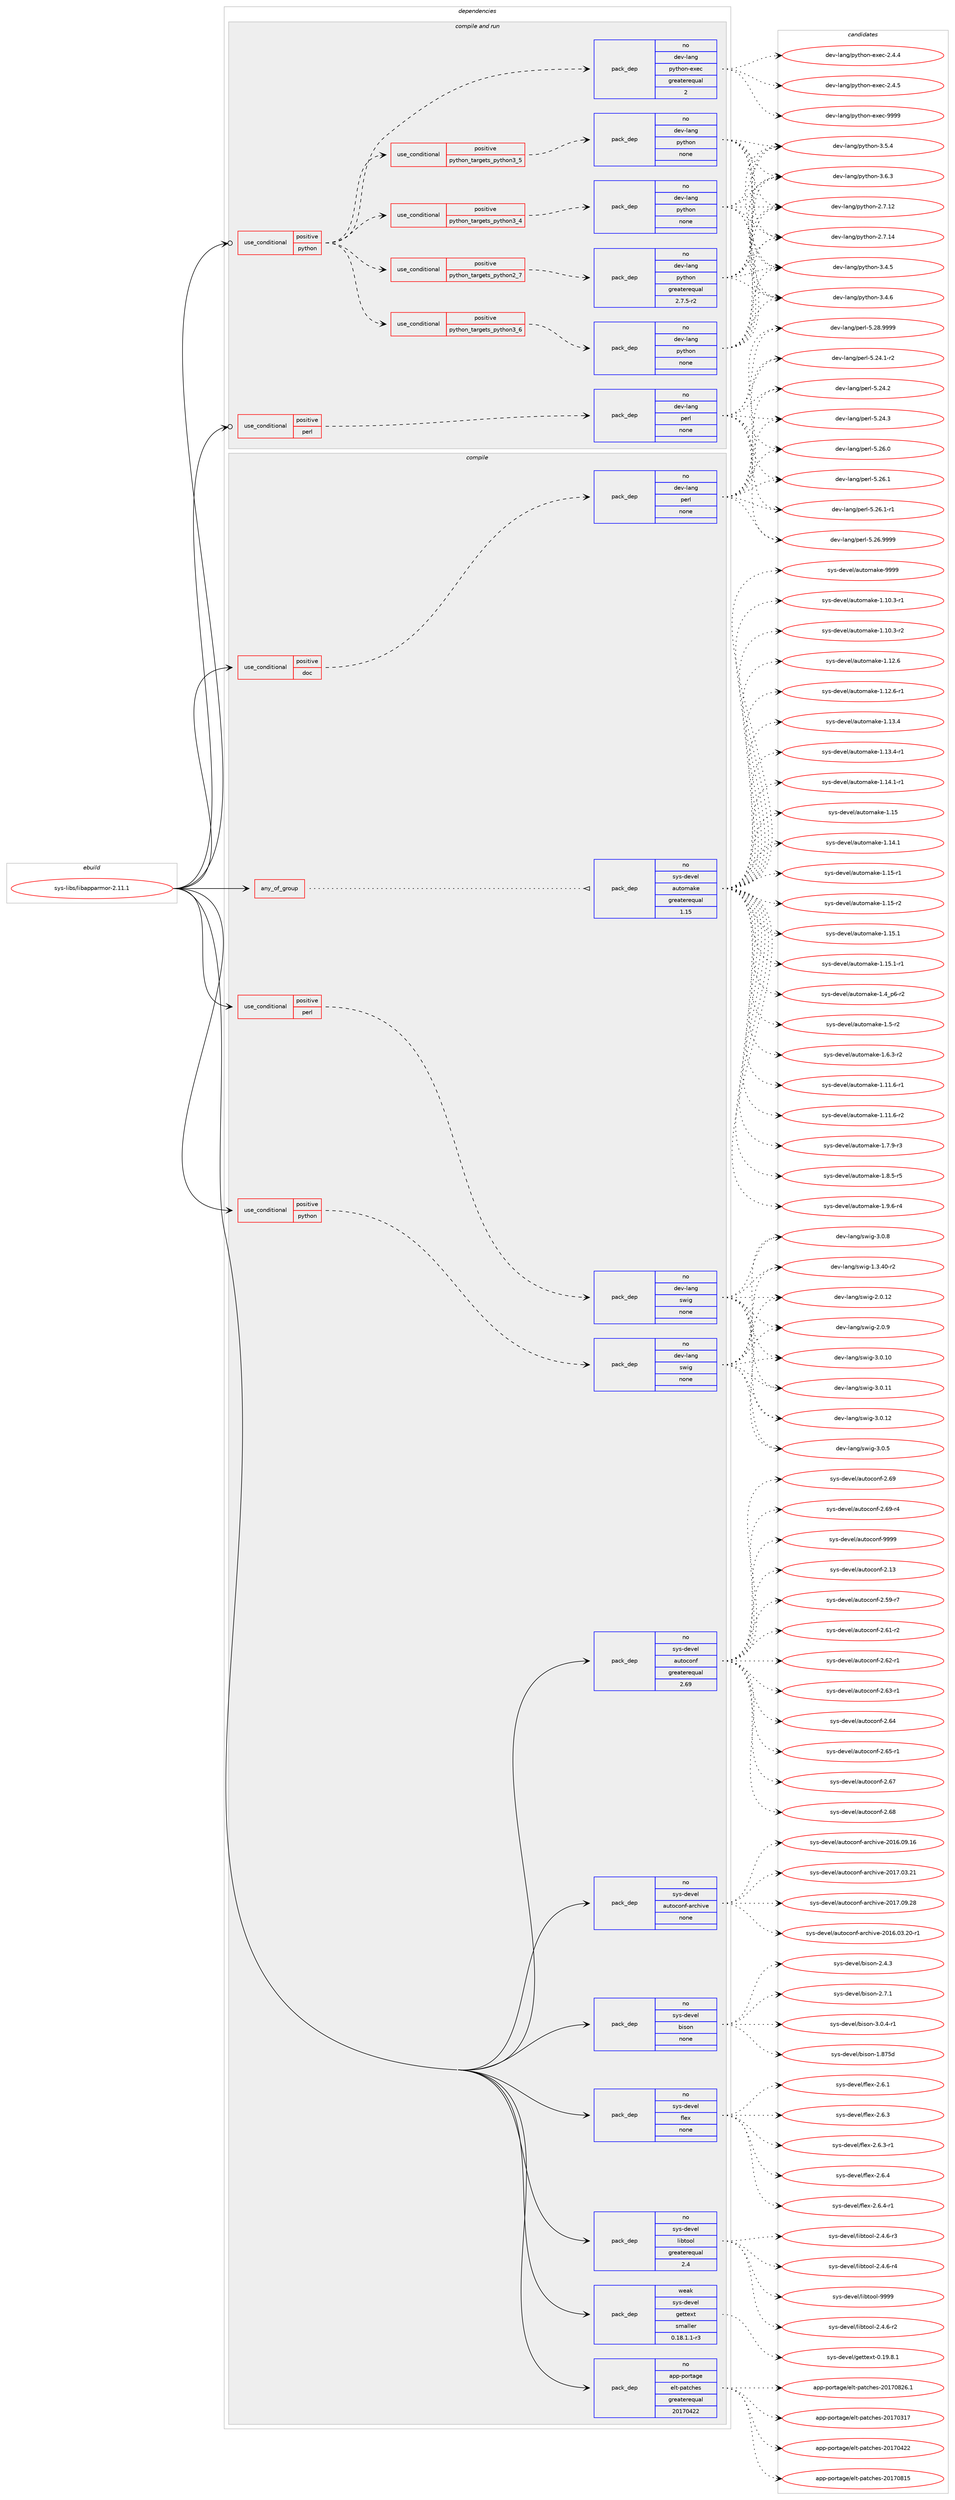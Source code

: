 digraph prolog {

# *************
# Graph options
# *************

newrank=true;
concentrate=true;
compound=true;
graph [rankdir=LR,fontname=Helvetica,fontsize=10,ranksep=1.5];#, ranksep=2.5, nodesep=0.2];
edge  [arrowhead=vee];
node  [fontname=Helvetica,fontsize=10];

# **********
# The ebuild
# **********

subgraph cluster_leftcol {
color=gray;
rank=same;
label=<<i>ebuild</i>>;
id [label="sys-libs/libapparmor-2.11.1", color=red, width=4, href="../sys-libs/libapparmor-2.11.1.svg"];
}

# ****************
# The dependencies
# ****************

subgraph cluster_midcol {
color=gray;
label=<<i>dependencies</i>>;
subgraph cluster_compile {
fillcolor="#eeeeee";
style=filled;
label=<<i>compile</i>>;
subgraph any8415 {
dependency494589 [label=<<TABLE BORDER="0" CELLBORDER="1" CELLSPACING="0" CELLPADDING="4"><TR><TD CELLPADDING="10">any_of_group</TD></TR></TABLE>>, shape=none, color=red];subgraph pack367638 {
dependency494590 [label=<<TABLE BORDER="0" CELLBORDER="1" CELLSPACING="0" CELLPADDING="4" WIDTH="220"><TR><TD ROWSPAN="6" CELLPADDING="30">pack_dep</TD></TR><TR><TD WIDTH="110">no</TD></TR><TR><TD>sys-devel</TD></TR><TR><TD>automake</TD></TR><TR><TD>greaterequal</TD></TR><TR><TD>1.15</TD></TR></TABLE>>, shape=none, color=blue];
}
dependency494589:e -> dependency494590:w [weight=20,style="dotted",arrowhead="oinv"];
}
id:e -> dependency494589:w [weight=20,style="solid",arrowhead="vee"];
subgraph cond118227 {
dependency494591 [label=<<TABLE BORDER="0" CELLBORDER="1" CELLSPACING="0" CELLPADDING="4"><TR><TD ROWSPAN="3" CELLPADDING="10">use_conditional</TD></TR><TR><TD>positive</TD></TR><TR><TD>doc</TD></TR></TABLE>>, shape=none, color=red];
subgraph pack367639 {
dependency494592 [label=<<TABLE BORDER="0" CELLBORDER="1" CELLSPACING="0" CELLPADDING="4" WIDTH="220"><TR><TD ROWSPAN="6" CELLPADDING="30">pack_dep</TD></TR><TR><TD WIDTH="110">no</TD></TR><TR><TD>dev-lang</TD></TR><TR><TD>perl</TD></TR><TR><TD>none</TD></TR><TR><TD></TD></TR></TABLE>>, shape=none, color=blue];
}
dependency494591:e -> dependency494592:w [weight=20,style="dashed",arrowhead="vee"];
}
id:e -> dependency494591:w [weight=20,style="solid",arrowhead="vee"];
subgraph cond118228 {
dependency494593 [label=<<TABLE BORDER="0" CELLBORDER="1" CELLSPACING="0" CELLPADDING="4"><TR><TD ROWSPAN="3" CELLPADDING="10">use_conditional</TD></TR><TR><TD>positive</TD></TR><TR><TD>perl</TD></TR></TABLE>>, shape=none, color=red];
subgraph pack367640 {
dependency494594 [label=<<TABLE BORDER="0" CELLBORDER="1" CELLSPACING="0" CELLPADDING="4" WIDTH="220"><TR><TD ROWSPAN="6" CELLPADDING="30">pack_dep</TD></TR><TR><TD WIDTH="110">no</TD></TR><TR><TD>dev-lang</TD></TR><TR><TD>swig</TD></TR><TR><TD>none</TD></TR><TR><TD></TD></TR></TABLE>>, shape=none, color=blue];
}
dependency494593:e -> dependency494594:w [weight=20,style="dashed",arrowhead="vee"];
}
id:e -> dependency494593:w [weight=20,style="solid",arrowhead="vee"];
subgraph cond118229 {
dependency494595 [label=<<TABLE BORDER="0" CELLBORDER="1" CELLSPACING="0" CELLPADDING="4"><TR><TD ROWSPAN="3" CELLPADDING="10">use_conditional</TD></TR><TR><TD>positive</TD></TR><TR><TD>python</TD></TR></TABLE>>, shape=none, color=red];
subgraph pack367641 {
dependency494596 [label=<<TABLE BORDER="0" CELLBORDER="1" CELLSPACING="0" CELLPADDING="4" WIDTH="220"><TR><TD ROWSPAN="6" CELLPADDING="30">pack_dep</TD></TR><TR><TD WIDTH="110">no</TD></TR><TR><TD>dev-lang</TD></TR><TR><TD>swig</TD></TR><TR><TD>none</TD></TR><TR><TD></TD></TR></TABLE>>, shape=none, color=blue];
}
dependency494595:e -> dependency494596:w [weight=20,style="dashed",arrowhead="vee"];
}
id:e -> dependency494595:w [weight=20,style="solid",arrowhead="vee"];
subgraph pack367642 {
dependency494597 [label=<<TABLE BORDER="0" CELLBORDER="1" CELLSPACING="0" CELLPADDING="4" WIDTH="220"><TR><TD ROWSPAN="6" CELLPADDING="30">pack_dep</TD></TR><TR><TD WIDTH="110">no</TD></TR><TR><TD>app-portage</TD></TR><TR><TD>elt-patches</TD></TR><TR><TD>greaterequal</TD></TR><TR><TD>20170422</TD></TR></TABLE>>, shape=none, color=blue];
}
id:e -> dependency494597:w [weight=20,style="solid",arrowhead="vee"];
subgraph pack367643 {
dependency494598 [label=<<TABLE BORDER="0" CELLBORDER="1" CELLSPACING="0" CELLPADDING="4" WIDTH="220"><TR><TD ROWSPAN="6" CELLPADDING="30">pack_dep</TD></TR><TR><TD WIDTH="110">no</TD></TR><TR><TD>sys-devel</TD></TR><TR><TD>autoconf</TD></TR><TR><TD>greaterequal</TD></TR><TR><TD>2.69</TD></TR></TABLE>>, shape=none, color=blue];
}
id:e -> dependency494598:w [weight=20,style="solid",arrowhead="vee"];
subgraph pack367644 {
dependency494599 [label=<<TABLE BORDER="0" CELLBORDER="1" CELLSPACING="0" CELLPADDING="4" WIDTH="220"><TR><TD ROWSPAN="6" CELLPADDING="30">pack_dep</TD></TR><TR><TD WIDTH="110">no</TD></TR><TR><TD>sys-devel</TD></TR><TR><TD>autoconf-archive</TD></TR><TR><TD>none</TD></TR><TR><TD></TD></TR></TABLE>>, shape=none, color=blue];
}
id:e -> dependency494599:w [weight=20,style="solid",arrowhead="vee"];
subgraph pack367645 {
dependency494600 [label=<<TABLE BORDER="0" CELLBORDER="1" CELLSPACING="0" CELLPADDING="4" WIDTH="220"><TR><TD ROWSPAN="6" CELLPADDING="30">pack_dep</TD></TR><TR><TD WIDTH="110">no</TD></TR><TR><TD>sys-devel</TD></TR><TR><TD>bison</TD></TR><TR><TD>none</TD></TR><TR><TD></TD></TR></TABLE>>, shape=none, color=blue];
}
id:e -> dependency494600:w [weight=20,style="solid",arrowhead="vee"];
subgraph pack367646 {
dependency494601 [label=<<TABLE BORDER="0" CELLBORDER="1" CELLSPACING="0" CELLPADDING="4" WIDTH="220"><TR><TD ROWSPAN="6" CELLPADDING="30">pack_dep</TD></TR><TR><TD WIDTH="110">no</TD></TR><TR><TD>sys-devel</TD></TR><TR><TD>flex</TD></TR><TR><TD>none</TD></TR><TR><TD></TD></TR></TABLE>>, shape=none, color=blue];
}
id:e -> dependency494601:w [weight=20,style="solid",arrowhead="vee"];
subgraph pack367647 {
dependency494602 [label=<<TABLE BORDER="0" CELLBORDER="1" CELLSPACING="0" CELLPADDING="4" WIDTH="220"><TR><TD ROWSPAN="6" CELLPADDING="30">pack_dep</TD></TR><TR><TD WIDTH="110">no</TD></TR><TR><TD>sys-devel</TD></TR><TR><TD>libtool</TD></TR><TR><TD>greaterequal</TD></TR><TR><TD>2.4</TD></TR></TABLE>>, shape=none, color=blue];
}
id:e -> dependency494602:w [weight=20,style="solid",arrowhead="vee"];
subgraph pack367648 {
dependency494603 [label=<<TABLE BORDER="0" CELLBORDER="1" CELLSPACING="0" CELLPADDING="4" WIDTH="220"><TR><TD ROWSPAN="6" CELLPADDING="30">pack_dep</TD></TR><TR><TD WIDTH="110">weak</TD></TR><TR><TD>sys-devel</TD></TR><TR><TD>gettext</TD></TR><TR><TD>smaller</TD></TR><TR><TD>0.18.1.1-r3</TD></TR></TABLE>>, shape=none, color=blue];
}
id:e -> dependency494603:w [weight=20,style="solid",arrowhead="vee"];
}
subgraph cluster_compileandrun {
fillcolor="#eeeeee";
style=filled;
label=<<i>compile and run</i>>;
subgraph cond118230 {
dependency494604 [label=<<TABLE BORDER="0" CELLBORDER="1" CELLSPACING="0" CELLPADDING="4"><TR><TD ROWSPAN="3" CELLPADDING="10">use_conditional</TD></TR><TR><TD>positive</TD></TR><TR><TD>perl</TD></TR></TABLE>>, shape=none, color=red];
subgraph pack367649 {
dependency494605 [label=<<TABLE BORDER="0" CELLBORDER="1" CELLSPACING="0" CELLPADDING="4" WIDTH="220"><TR><TD ROWSPAN="6" CELLPADDING="30">pack_dep</TD></TR><TR><TD WIDTH="110">no</TD></TR><TR><TD>dev-lang</TD></TR><TR><TD>perl</TD></TR><TR><TD>none</TD></TR><TR><TD></TD></TR></TABLE>>, shape=none, color=blue];
}
dependency494604:e -> dependency494605:w [weight=20,style="dashed",arrowhead="vee"];
}
id:e -> dependency494604:w [weight=20,style="solid",arrowhead="odotvee"];
subgraph cond118231 {
dependency494606 [label=<<TABLE BORDER="0" CELLBORDER="1" CELLSPACING="0" CELLPADDING="4"><TR><TD ROWSPAN="3" CELLPADDING="10">use_conditional</TD></TR><TR><TD>positive</TD></TR><TR><TD>python</TD></TR></TABLE>>, shape=none, color=red];
subgraph cond118232 {
dependency494607 [label=<<TABLE BORDER="0" CELLBORDER="1" CELLSPACING="0" CELLPADDING="4"><TR><TD ROWSPAN="3" CELLPADDING="10">use_conditional</TD></TR><TR><TD>positive</TD></TR><TR><TD>python_targets_python2_7</TD></TR></TABLE>>, shape=none, color=red];
subgraph pack367650 {
dependency494608 [label=<<TABLE BORDER="0" CELLBORDER="1" CELLSPACING="0" CELLPADDING="4" WIDTH="220"><TR><TD ROWSPAN="6" CELLPADDING="30">pack_dep</TD></TR><TR><TD WIDTH="110">no</TD></TR><TR><TD>dev-lang</TD></TR><TR><TD>python</TD></TR><TR><TD>greaterequal</TD></TR><TR><TD>2.7.5-r2</TD></TR></TABLE>>, shape=none, color=blue];
}
dependency494607:e -> dependency494608:w [weight=20,style="dashed",arrowhead="vee"];
}
dependency494606:e -> dependency494607:w [weight=20,style="dashed",arrowhead="vee"];
subgraph cond118233 {
dependency494609 [label=<<TABLE BORDER="0" CELLBORDER="1" CELLSPACING="0" CELLPADDING="4"><TR><TD ROWSPAN="3" CELLPADDING="10">use_conditional</TD></TR><TR><TD>positive</TD></TR><TR><TD>python_targets_python3_4</TD></TR></TABLE>>, shape=none, color=red];
subgraph pack367651 {
dependency494610 [label=<<TABLE BORDER="0" CELLBORDER="1" CELLSPACING="0" CELLPADDING="4" WIDTH="220"><TR><TD ROWSPAN="6" CELLPADDING="30">pack_dep</TD></TR><TR><TD WIDTH="110">no</TD></TR><TR><TD>dev-lang</TD></TR><TR><TD>python</TD></TR><TR><TD>none</TD></TR><TR><TD></TD></TR></TABLE>>, shape=none, color=blue];
}
dependency494609:e -> dependency494610:w [weight=20,style="dashed",arrowhead="vee"];
}
dependency494606:e -> dependency494609:w [weight=20,style="dashed",arrowhead="vee"];
subgraph cond118234 {
dependency494611 [label=<<TABLE BORDER="0" CELLBORDER="1" CELLSPACING="0" CELLPADDING="4"><TR><TD ROWSPAN="3" CELLPADDING="10">use_conditional</TD></TR><TR><TD>positive</TD></TR><TR><TD>python_targets_python3_5</TD></TR></TABLE>>, shape=none, color=red];
subgraph pack367652 {
dependency494612 [label=<<TABLE BORDER="0" CELLBORDER="1" CELLSPACING="0" CELLPADDING="4" WIDTH="220"><TR><TD ROWSPAN="6" CELLPADDING="30">pack_dep</TD></TR><TR><TD WIDTH="110">no</TD></TR><TR><TD>dev-lang</TD></TR><TR><TD>python</TD></TR><TR><TD>none</TD></TR><TR><TD></TD></TR></TABLE>>, shape=none, color=blue];
}
dependency494611:e -> dependency494612:w [weight=20,style="dashed",arrowhead="vee"];
}
dependency494606:e -> dependency494611:w [weight=20,style="dashed",arrowhead="vee"];
subgraph cond118235 {
dependency494613 [label=<<TABLE BORDER="0" CELLBORDER="1" CELLSPACING="0" CELLPADDING="4"><TR><TD ROWSPAN="3" CELLPADDING="10">use_conditional</TD></TR><TR><TD>positive</TD></TR><TR><TD>python_targets_python3_6</TD></TR></TABLE>>, shape=none, color=red];
subgraph pack367653 {
dependency494614 [label=<<TABLE BORDER="0" CELLBORDER="1" CELLSPACING="0" CELLPADDING="4" WIDTH="220"><TR><TD ROWSPAN="6" CELLPADDING="30">pack_dep</TD></TR><TR><TD WIDTH="110">no</TD></TR><TR><TD>dev-lang</TD></TR><TR><TD>python</TD></TR><TR><TD>none</TD></TR><TR><TD></TD></TR></TABLE>>, shape=none, color=blue];
}
dependency494613:e -> dependency494614:w [weight=20,style="dashed",arrowhead="vee"];
}
dependency494606:e -> dependency494613:w [weight=20,style="dashed",arrowhead="vee"];
subgraph pack367654 {
dependency494615 [label=<<TABLE BORDER="0" CELLBORDER="1" CELLSPACING="0" CELLPADDING="4" WIDTH="220"><TR><TD ROWSPAN="6" CELLPADDING="30">pack_dep</TD></TR><TR><TD WIDTH="110">no</TD></TR><TR><TD>dev-lang</TD></TR><TR><TD>python-exec</TD></TR><TR><TD>greaterequal</TD></TR><TR><TD>2</TD></TR></TABLE>>, shape=none, color=blue];
}
dependency494606:e -> dependency494615:w [weight=20,style="dashed",arrowhead="vee"];
}
id:e -> dependency494606:w [weight=20,style="solid",arrowhead="odotvee"];
}
subgraph cluster_run {
fillcolor="#eeeeee";
style=filled;
label=<<i>run</i>>;
}
}

# **************
# The candidates
# **************

subgraph cluster_choices {
rank=same;
color=gray;
label=<<i>candidates</i>>;

subgraph choice367638 {
color=black;
nodesep=1;
choice11512111545100101118101108479711711611110997107101454946494846514511449 [label="sys-devel/automake-1.10.3-r1", color=red, width=4,href="../sys-devel/automake-1.10.3-r1.svg"];
choice11512111545100101118101108479711711611110997107101454946494846514511450 [label="sys-devel/automake-1.10.3-r2", color=red, width=4,href="../sys-devel/automake-1.10.3-r2.svg"];
choice11512111545100101118101108479711711611110997107101454946494946544511449 [label="sys-devel/automake-1.11.6-r1", color=red, width=4,href="../sys-devel/automake-1.11.6-r1.svg"];
choice11512111545100101118101108479711711611110997107101454946494946544511450 [label="sys-devel/automake-1.11.6-r2", color=red, width=4,href="../sys-devel/automake-1.11.6-r2.svg"];
choice1151211154510010111810110847971171161111099710710145494649504654 [label="sys-devel/automake-1.12.6", color=red, width=4,href="../sys-devel/automake-1.12.6.svg"];
choice11512111545100101118101108479711711611110997107101454946495046544511449 [label="sys-devel/automake-1.12.6-r1", color=red, width=4,href="../sys-devel/automake-1.12.6-r1.svg"];
choice1151211154510010111810110847971171161111099710710145494649514652 [label="sys-devel/automake-1.13.4", color=red, width=4,href="../sys-devel/automake-1.13.4.svg"];
choice11512111545100101118101108479711711611110997107101454946495146524511449 [label="sys-devel/automake-1.13.4-r1", color=red, width=4,href="../sys-devel/automake-1.13.4-r1.svg"];
choice1151211154510010111810110847971171161111099710710145494649524649 [label="sys-devel/automake-1.14.1", color=red, width=4,href="../sys-devel/automake-1.14.1.svg"];
choice11512111545100101118101108479711711611110997107101454946495246494511449 [label="sys-devel/automake-1.14.1-r1", color=red, width=4,href="../sys-devel/automake-1.14.1-r1.svg"];
choice115121115451001011181011084797117116111109971071014549464953 [label="sys-devel/automake-1.15", color=red, width=4,href="../sys-devel/automake-1.15.svg"];
choice1151211154510010111810110847971171161111099710710145494649534511449 [label="sys-devel/automake-1.15-r1", color=red, width=4,href="../sys-devel/automake-1.15-r1.svg"];
choice1151211154510010111810110847971171161111099710710145494649534511450 [label="sys-devel/automake-1.15-r2", color=red, width=4,href="../sys-devel/automake-1.15-r2.svg"];
choice1151211154510010111810110847971171161111099710710145494649534649 [label="sys-devel/automake-1.15.1", color=red, width=4,href="../sys-devel/automake-1.15.1.svg"];
choice11512111545100101118101108479711711611110997107101454946495346494511449 [label="sys-devel/automake-1.15.1-r1", color=red, width=4,href="../sys-devel/automake-1.15.1-r1.svg"];
choice115121115451001011181011084797117116111109971071014549465295112544511450 [label="sys-devel/automake-1.4_p6-r2", color=red, width=4,href="../sys-devel/automake-1.4_p6-r2.svg"];
choice11512111545100101118101108479711711611110997107101454946534511450 [label="sys-devel/automake-1.5-r2", color=red, width=4,href="../sys-devel/automake-1.5-r2.svg"];
choice115121115451001011181011084797117116111109971071014549465446514511450 [label="sys-devel/automake-1.6.3-r2", color=red, width=4,href="../sys-devel/automake-1.6.3-r2.svg"];
choice115121115451001011181011084797117116111109971071014549465546574511451 [label="sys-devel/automake-1.7.9-r3", color=red, width=4,href="../sys-devel/automake-1.7.9-r3.svg"];
choice115121115451001011181011084797117116111109971071014549465646534511453 [label="sys-devel/automake-1.8.5-r5", color=red, width=4,href="../sys-devel/automake-1.8.5-r5.svg"];
choice115121115451001011181011084797117116111109971071014549465746544511452 [label="sys-devel/automake-1.9.6-r4", color=red, width=4,href="../sys-devel/automake-1.9.6-r4.svg"];
choice115121115451001011181011084797117116111109971071014557575757 [label="sys-devel/automake-9999", color=red, width=4,href="../sys-devel/automake-9999.svg"];
dependency494590:e -> choice11512111545100101118101108479711711611110997107101454946494846514511449:w [style=dotted,weight="100"];
dependency494590:e -> choice11512111545100101118101108479711711611110997107101454946494846514511450:w [style=dotted,weight="100"];
dependency494590:e -> choice11512111545100101118101108479711711611110997107101454946494946544511449:w [style=dotted,weight="100"];
dependency494590:e -> choice11512111545100101118101108479711711611110997107101454946494946544511450:w [style=dotted,weight="100"];
dependency494590:e -> choice1151211154510010111810110847971171161111099710710145494649504654:w [style=dotted,weight="100"];
dependency494590:e -> choice11512111545100101118101108479711711611110997107101454946495046544511449:w [style=dotted,weight="100"];
dependency494590:e -> choice1151211154510010111810110847971171161111099710710145494649514652:w [style=dotted,weight="100"];
dependency494590:e -> choice11512111545100101118101108479711711611110997107101454946495146524511449:w [style=dotted,weight="100"];
dependency494590:e -> choice1151211154510010111810110847971171161111099710710145494649524649:w [style=dotted,weight="100"];
dependency494590:e -> choice11512111545100101118101108479711711611110997107101454946495246494511449:w [style=dotted,weight="100"];
dependency494590:e -> choice115121115451001011181011084797117116111109971071014549464953:w [style=dotted,weight="100"];
dependency494590:e -> choice1151211154510010111810110847971171161111099710710145494649534511449:w [style=dotted,weight="100"];
dependency494590:e -> choice1151211154510010111810110847971171161111099710710145494649534511450:w [style=dotted,weight="100"];
dependency494590:e -> choice1151211154510010111810110847971171161111099710710145494649534649:w [style=dotted,weight="100"];
dependency494590:e -> choice11512111545100101118101108479711711611110997107101454946495346494511449:w [style=dotted,weight="100"];
dependency494590:e -> choice115121115451001011181011084797117116111109971071014549465295112544511450:w [style=dotted,weight="100"];
dependency494590:e -> choice11512111545100101118101108479711711611110997107101454946534511450:w [style=dotted,weight="100"];
dependency494590:e -> choice115121115451001011181011084797117116111109971071014549465446514511450:w [style=dotted,weight="100"];
dependency494590:e -> choice115121115451001011181011084797117116111109971071014549465546574511451:w [style=dotted,weight="100"];
dependency494590:e -> choice115121115451001011181011084797117116111109971071014549465646534511453:w [style=dotted,weight="100"];
dependency494590:e -> choice115121115451001011181011084797117116111109971071014549465746544511452:w [style=dotted,weight="100"];
dependency494590:e -> choice115121115451001011181011084797117116111109971071014557575757:w [style=dotted,weight="100"];
}
subgraph choice367639 {
color=black;
nodesep=1;
choice100101118451089711010347112101114108455346505246494511450 [label="dev-lang/perl-5.24.1-r2", color=red, width=4,href="../dev-lang/perl-5.24.1-r2.svg"];
choice10010111845108971101034711210111410845534650524650 [label="dev-lang/perl-5.24.2", color=red, width=4,href="../dev-lang/perl-5.24.2.svg"];
choice10010111845108971101034711210111410845534650524651 [label="dev-lang/perl-5.24.3", color=red, width=4,href="../dev-lang/perl-5.24.3.svg"];
choice10010111845108971101034711210111410845534650544648 [label="dev-lang/perl-5.26.0", color=red, width=4,href="../dev-lang/perl-5.26.0.svg"];
choice10010111845108971101034711210111410845534650544649 [label="dev-lang/perl-5.26.1", color=red, width=4,href="../dev-lang/perl-5.26.1.svg"];
choice100101118451089711010347112101114108455346505446494511449 [label="dev-lang/perl-5.26.1-r1", color=red, width=4,href="../dev-lang/perl-5.26.1-r1.svg"];
choice10010111845108971101034711210111410845534650544657575757 [label="dev-lang/perl-5.26.9999", color=red, width=4,href="../dev-lang/perl-5.26.9999.svg"];
choice10010111845108971101034711210111410845534650564657575757 [label="dev-lang/perl-5.28.9999", color=red, width=4,href="../dev-lang/perl-5.28.9999.svg"];
dependency494592:e -> choice100101118451089711010347112101114108455346505246494511450:w [style=dotted,weight="100"];
dependency494592:e -> choice10010111845108971101034711210111410845534650524650:w [style=dotted,weight="100"];
dependency494592:e -> choice10010111845108971101034711210111410845534650524651:w [style=dotted,weight="100"];
dependency494592:e -> choice10010111845108971101034711210111410845534650544648:w [style=dotted,weight="100"];
dependency494592:e -> choice10010111845108971101034711210111410845534650544649:w [style=dotted,weight="100"];
dependency494592:e -> choice100101118451089711010347112101114108455346505446494511449:w [style=dotted,weight="100"];
dependency494592:e -> choice10010111845108971101034711210111410845534650544657575757:w [style=dotted,weight="100"];
dependency494592:e -> choice10010111845108971101034711210111410845534650564657575757:w [style=dotted,weight="100"];
}
subgraph choice367640 {
color=black;
nodesep=1;
choice100101118451089711010347115119105103454946514652484511450 [label="dev-lang/swig-1.3.40-r2", color=red, width=4,href="../dev-lang/swig-1.3.40-r2.svg"];
choice10010111845108971101034711511910510345504648464950 [label="dev-lang/swig-2.0.12", color=red, width=4,href="../dev-lang/swig-2.0.12.svg"];
choice100101118451089711010347115119105103455046484657 [label="dev-lang/swig-2.0.9", color=red, width=4,href="../dev-lang/swig-2.0.9.svg"];
choice10010111845108971101034711511910510345514648464948 [label="dev-lang/swig-3.0.10", color=red, width=4,href="../dev-lang/swig-3.0.10.svg"];
choice10010111845108971101034711511910510345514648464949 [label="dev-lang/swig-3.0.11", color=red, width=4,href="../dev-lang/swig-3.0.11.svg"];
choice10010111845108971101034711511910510345514648464950 [label="dev-lang/swig-3.0.12", color=red, width=4,href="../dev-lang/swig-3.0.12.svg"];
choice100101118451089711010347115119105103455146484653 [label="dev-lang/swig-3.0.5", color=red, width=4,href="../dev-lang/swig-3.0.5.svg"];
choice100101118451089711010347115119105103455146484656 [label="dev-lang/swig-3.0.8", color=red, width=4,href="../dev-lang/swig-3.0.8.svg"];
dependency494594:e -> choice100101118451089711010347115119105103454946514652484511450:w [style=dotted,weight="100"];
dependency494594:e -> choice10010111845108971101034711511910510345504648464950:w [style=dotted,weight="100"];
dependency494594:e -> choice100101118451089711010347115119105103455046484657:w [style=dotted,weight="100"];
dependency494594:e -> choice10010111845108971101034711511910510345514648464948:w [style=dotted,weight="100"];
dependency494594:e -> choice10010111845108971101034711511910510345514648464949:w [style=dotted,weight="100"];
dependency494594:e -> choice10010111845108971101034711511910510345514648464950:w [style=dotted,weight="100"];
dependency494594:e -> choice100101118451089711010347115119105103455146484653:w [style=dotted,weight="100"];
dependency494594:e -> choice100101118451089711010347115119105103455146484656:w [style=dotted,weight="100"];
}
subgraph choice367641 {
color=black;
nodesep=1;
choice100101118451089711010347115119105103454946514652484511450 [label="dev-lang/swig-1.3.40-r2", color=red, width=4,href="../dev-lang/swig-1.3.40-r2.svg"];
choice10010111845108971101034711511910510345504648464950 [label="dev-lang/swig-2.0.12", color=red, width=4,href="../dev-lang/swig-2.0.12.svg"];
choice100101118451089711010347115119105103455046484657 [label="dev-lang/swig-2.0.9", color=red, width=4,href="../dev-lang/swig-2.0.9.svg"];
choice10010111845108971101034711511910510345514648464948 [label="dev-lang/swig-3.0.10", color=red, width=4,href="../dev-lang/swig-3.0.10.svg"];
choice10010111845108971101034711511910510345514648464949 [label="dev-lang/swig-3.0.11", color=red, width=4,href="../dev-lang/swig-3.0.11.svg"];
choice10010111845108971101034711511910510345514648464950 [label="dev-lang/swig-3.0.12", color=red, width=4,href="../dev-lang/swig-3.0.12.svg"];
choice100101118451089711010347115119105103455146484653 [label="dev-lang/swig-3.0.5", color=red, width=4,href="../dev-lang/swig-3.0.5.svg"];
choice100101118451089711010347115119105103455146484656 [label="dev-lang/swig-3.0.8", color=red, width=4,href="../dev-lang/swig-3.0.8.svg"];
dependency494596:e -> choice100101118451089711010347115119105103454946514652484511450:w [style=dotted,weight="100"];
dependency494596:e -> choice10010111845108971101034711511910510345504648464950:w [style=dotted,weight="100"];
dependency494596:e -> choice100101118451089711010347115119105103455046484657:w [style=dotted,weight="100"];
dependency494596:e -> choice10010111845108971101034711511910510345514648464948:w [style=dotted,weight="100"];
dependency494596:e -> choice10010111845108971101034711511910510345514648464949:w [style=dotted,weight="100"];
dependency494596:e -> choice10010111845108971101034711511910510345514648464950:w [style=dotted,weight="100"];
dependency494596:e -> choice100101118451089711010347115119105103455146484653:w [style=dotted,weight="100"];
dependency494596:e -> choice100101118451089711010347115119105103455146484656:w [style=dotted,weight="100"];
}
subgraph choice367642 {
color=black;
nodesep=1;
choice97112112451121111141169710310147101108116451129711699104101115455048495548514955 [label="app-portage/elt-patches-20170317", color=red, width=4,href="../app-portage/elt-patches-20170317.svg"];
choice97112112451121111141169710310147101108116451129711699104101115455048495548525050 [label="app-portage/elt-patches-20170422", color=red, width=4,href="../app-portage/elt-patches-20170422.svg"];
choice97112112451121111141169710310147101108116451129711699104101115455048495548564953 [label="app-portage/elt-patches-20170815", color=red, width=4,href="../app-portage/elt-patches-20170815.svg"];
choice971121124511211111411697103101471011081164511297116991041011154550484955485650544649 [label="app-portage/elt-patches-20170826.1", color=red, width=4,href="../app-portage/elt-patches-20170826.1.svg"];
dependency494597:e -> choice97112112451121111141169710310147101108116451129711699104101115455048495548514955:w [style=dotted,weight="100"];
dependency494597:e -> choice97112112451121111141169710310147101108116451129711699104101115455048495548525050:w [style=dotted,weight="100"];
dependency494597:e -> choice97112112451121111141169710310147101108116451129711699104101115455048495548564953:w [style=dotted,weight="100"];
dependency494597:e -> choice971121124511211111411697103101471011081164511297116991041011154550484955485650544649:w [style=dotted,weight="100"];
}
subgraph choice367643 {
color=black;
nodesep=1;
choice115121115451001011181011084797117116111991111101024550464951 [label="sys-devel/autoconf-2.13", color=red, width=4,href="../sys-devel/autoconf-2.13.svg"];
choice1151211154510010111810110847971171161119911111010245504653574511455 [label="sys-devel/autoconf-2.59-r7", color=red, width=4,href="../sys-devel/autoconf-2.59-r7.svg"];
choice1151211154510010111810110847971171161119911111010245504654494511450 [label="sys-devel/autoconf-2.61-r2", color=red, width=4,href="../sys-devel/autoconf-2.61-r2.svg"];
choice1151211154510010111810110847971171161119911111010245504654504511449 [label="sys-devel/autoconf-2.62-r1", color=red, width=4,href="../sys-devel/autoconf-2.62-r1.svg"];
choice1151211154510010111810110847971171161119911111010245504654514511449 [label="sys-devel/autoconf-2.63-r1", color=red, width=4,href="../sys-devel/autoconf-2.63-r1.svg"];
choice115121115451001011181011084797117116111991111101024550465452 [label="sys-devel/autoconf-2.64", color=red, width=4,href="../sys-devel/autoconf-2.64.svg"];
choice1151211154510010111810110847971171161119911111010245504654534511449 [label="sys-devel/autoconf-2.65-r1", color=red, width=4,href="../sys-devel/autoconf-2.65-r1.svg"];
choice115121115451001011181011084797117116111991111101024550465455 [label="sys-devel/autoconf-2.67", color=red, width=4,href="../sys-devel/autoconf-2.67.svg"];
choice115121115451001011181011084797117116111991111101024550465456 [label="sys-devel/autoconf-2.68", color=red, width=4,href="../sys-devel/autoconf-2.68.svg"];
choice115121115451001011181011084797117116111991111101024550465457 [label="sys-devel/autoconf-2.69", color=red, width=4,href="../sys-devel/autoconf-2.69.svg"];
choice1151211154510010111810110847971171161119911111010245504654574511452 [label="sys-devel/autoconf-2.69-r4", color=red, width=4,href="../sys-devel/autoconf-2.69-r4.svg"];
choice115121115451001011181011084797117116111991111101024557575757 [label="sys-devel/autoconf-9999", color=red, width=4,href="../sys-devel/autoconf-9999.svg"];
dependency494598:e -> choice115121115451001011181011084797117116111991111101024550464951:w [style=dotted,weight="100"];
dependency494598:e -> choice1151211154510010111810110847971171161119911111010245504653574511455:w [style=dotted,weight="100"];
dependency494598:e -> choice1151211154510010111810110847971171161119911111010245504654494511450:w [style=dotted,weight="100"];
dependency494598:e -> choice1151211154510010111810110847971171161119911111010245504654504511449:w [style=dotted,weight="100"];
dependency494598:e -> choice1151211154510010111810110847971171161119911111010245504654514511449:w [style=dotted,weight="100"];
dependency494598:e -> choice115121115451001011181011084797117116111991111101024550465452:w [style=dotted,weight="100"];
dependency494598:e -> choice1151211154510010111810110847971171161119911111010245504654534511449:w [style=dotted,weight="100"];
dependency494598:e -> choice115121115451001011181011084797117116111991111101024550465455:w [style=dotted,weight="100"];
dependency494598:e -> choice115121115451001011181011084797117116111991111101024550465456:w [style=dotted,weight="100"];
dependency494598:e -> choice115121115451001011181011084797117116111991111101024550465457:w [style=dotted,weight="100"];
dependency494598:e -> choice1151211154510010111810110847971171161119911111010245504654574511452:w [style=dotted,weight="100"];
dependency494598:e -> choice115121115451001011181011084797117116111991111101024557575757:w [style=dotted,weight="100"];
}
subgraph choice367644 {
color=black;
nodesep=1;
choice1151211154510010111810110847971171161119911111010245971149910410511810145504849544648514650484511449 [label="sys-devel/autoconf-archive-2016.03.20-r1", color=red, width=4,href="../sys-devel/autoconf-archive-2016.03.20-r1.svg"];
choice115121115451001011181011084797117116111991111101024597114991041051181014550484954464857464954 [label="sys-devel/autoconf-archive-2016.09.16", color=red, width=4,href="../sys-devel/autoconf-archive-2016.09.16.svg"];
choice115121115451001011181011084797117116111991111101024597114991041051181014550484955464851465049 [label="sys-devel/autoconf-archive-2017.03.21", color=red, width=4,href="../sys-devel/autoconf-archive-2017.03.21.svg"];
choice115121115451001011181011084797117116111991111101024597114991041051181014550484955464857465056 [label="sys-devel/autoconf-archive-2017.09.28", color=red, width=4,href="../sys-devel/autoconf-archive-2017.09.28.svg"];
dependency494599:e -> choice1151211154510010111810110847971171161119911111010245971149910410511810145504849544648514650484511449:w [style=dotted,weight="100"];
dependency494599:e -> choice115121115451001011181011084797117116111991111101024597114991041051181014550484954464857464954:w [style=dotted,weight="100"];
dependency494599:e -> choice115121115451001011181011084797117116111991111101024597114991041051181014550484955464851465049:w [style=dotted,weight="100"];
dependency494599:e -> choice115121115451001011181011084797117116111991111101024597114991041051181014550484955464857465056:w [style=dotted,weight="100"];
}
subgraph choice367645 {
color=black;
nodesep=1;
choice115121115451001011181011084798105115111110454946565553100 [label="sys-devel/bison-1.875d", color=red, width=4,href="../sys-devel/bison-1.875d.svg"];
choice115121115451001011181011084798105115111110455046524651 [label="sys-devel/bison-2.4.3", color=red, width=4,href="../sys-devel/bison-2.4.3.svg"];
choice115121115451001011181011084798105115111110455046554649 [label="sys-devel/bison-2.7.1", color=red, width=4,href="../sys-devel/bison-2.7.1.svg"];
choice1151211154510010111810110847981051151111104551464846524511449 [label="sys-devel/bison-3.0.4-r1", color=red, width=4,href="../sys-devel/bison-3.0.4-r1.svg"];
dependency494600:e -> choice115121115451001011181011084798105115111110454946565553100:w [style=dotted,weight="100"];
dependency494600:e -> choice115121115451001011181011084798105115111110455046524651:w [style=dotted,weight="100"];
dependency494600:e -> choice115121115451001011181011084798105115111110455046554649:w [style=dotted,weight="100"];
dependency494600:e -> choice1151211154510010111810110847981051151111104551464846524511449:w [style=dotted,weight="100"];
}
subgraph choice367646 {
color=black;
nodesep=1;
choice1151211154510010111810110847102108101120455046544649 [label="sys-devel/flex-2.6.1", color=red, width=4,href="../sys-devel/flex-2.6.1.svg"];
choice1151211154510010111810110847102108101120455046544651 [label="sys-devel/flex-2.6.3", color=red, width=4,href="../sys-devel/flex-2.6.3.svg"];
choice11512111545100101118101108471021081011204550465446514511449 [label="sys-devel/flex-2.6.3-r1", color=red, width=4,href="../sys-devel/flex-2.6.3-r1.svg"];
choice1151211154510010111810110847102108101120455046544652 [label="sys-devel/flex-2.6.4", color=red, width=4,href="../sys-devel/flex-2.6.4.svg"];
choice11512111545100101118101108471021081011204550465446524511449 [label="sys-devel/flex-2.6.4-r1", color=red, width=4,href="../sys-devel/flex-2.6.4-r1.svg"];
dependency494601:e -> choice1151211154510010111810110847102108101120455046544649:w [style=dotted,weight="100"];
dependency494601:e -> choice1151211154510010111810110847102108101120455046544651:w [style=dotted,weight="100"];
dependency494601:e -> choice11512111545100101118101108471021081011204550465446514511449:w [style=dotted,weight="100"];
dependency494601:e -> choice1151211154510010111810110847102108101120455046544652:w [style=dotted,weight="100"];
dependency494601:e -> choice11512111545100101118101108471021081011204550465446524511449:w [style=dotted,weight="100"];
}
subgraph choice367647 {
color=black;
nodesep=1;
choice1151211154510010111810110847108105981161111111084550465246544511450 [label="sys-devel/libtool-2.4.6-r2", color=red, width=4,href="../sys-devel/libtool-2.4.6-r2.svg"];
choice1151211154510010111810110847108105981161111111084550465246544511451 [label="sys-devel/libtool-2.4.6-r3", color=red, width=4,href="../sys-devel/libtool-2.4.6-r3.svg"];
choice1151211154510010111810110847108105981161111111084550465246544511452 [label="sys-devel/libtool-2.4.6-r4", color=red, width=4,href="../sys-devel/libtool-2.4.6-r4.svg"];
choice1151211154510010111810110847108105981161111111084557575757 [label="sys-devel/libtool-9999", color=red, width=4,href="../sys-devel/libtool-9999.svg"];
dependency494602:e -> choice1151211154510010111810110847108105981161111111084550465246544511450:w [style=dotted,weight="100"];
dependency494602:e -> choice1151211154510010111810110847108105981161111111084550465246544511451:w [style=dotted,weight="100"];
dependency494602:e -> choice1151211154510010111810110847108105981161111111084550465246544511452:w [style=dotted,weight="100"];
dependency494602:e -> choice1151211154510010111810110847108105981161111111084557575757:w [style=dotted,weight="100"];
}
subgraph choice367648 {
color=black;
nodesep=1;
choice1151211154510010111810110847103101116116101120116454846495746564649 [label="sys-devel/gettext-0.19.8.1", color=red, width=4,href="../sys-devel/gettext-0.19.8.1.svg"];
dependency494603:e -> choice1151211154510010111810110847103101116116101120116454846495746564649:w [style=dotted,weight="100"];
}
subgraph choice367649 {
color=black;
nodesep=1;
choice100101118451089711010347112101114108455346505246494511450 [label="dev-lang/perl-5.24.1-r2", color=red, width=4,href="../dev-lang/perl-5.24.1-r2.svg"];
choice10010111845108971101034711210111410845534650524650 [label="dev-lang/perl-5.24.2", color=red, width=4,href="../dev-lang/perl-5.24.2.svg"];
choice10010111845108971101034711210111410845534650524651 [label="dev-lang/perl-5.24.3", color=red, width=4,href="../dev-lang/perl-5.24.3.svg"];
choice10010111845108971101034711210111410845534650544648 [label="dev-lang/perl-5.26.0", color=red, width=4,href="../dev-lang/perl-5.26.0.svg"];
choice10010111845108971101034711210111410845534650544649 [label="dev-lang/perl-5.26.1", color=red, width=4,href="../dev-lang/perl-5.26.1.svg"];
choice100101118451089711010347112101114108455346505446494511449 [label="dev-lang/perl-5.26.1-r1", color=red, width=4,href="../dev-lang/perl-5.26.1-r1.svg"];
choice10010111845108971101034711210111410845534650544657575757 [label="dev-lang/perl-5.26.9999", color=red, width=4,href="../dev-lang/perl-5.26.9999.svg"];
choice10010111845108971101034711210111410845534650564657575757 [label="dev-lang/perl-5.28.9999", color=red, width=4,href="../dev-lang/perl-5.28.9999.svg"];
dependency494605:e -> choice100101118451089711010347112101114108455346505246494511450:w [style=dotted,weight="100"];
dependency494605:e -> choice10010111845108971101034711210111410845534650524650:w [style=dotted,weight="100"];
dependency494605:e -> choice10010111845108971101034711210111410845534650524651:w [style=dotted,weight="100"];
dependency494605:e -> choice10010111845108971101034711210111410845534650544648:w [style=dotted,weight="100"];
dependency494605:e -> choice10010111845108971101034711210111410845534650544649:w [style=dotted,weight="100"];
dependency494605:e -> choice100101118451089711010347112101114108455346505446494511449:w [style=dotted,weight="100"];
dependency494605:e -> choice10010111845108971101034711210111410845534650544657575757:w [style=dotted,weight="100"];
dependency494605:e -> choice10010111845108971101034711210111410845534650564657575757:w [style=dotted,weight="100"];
}
subgraph choice367650 {
color=black;
nodesep=1;
choice10010111845108971101034711212111610411111045504655464950 [label="dev-lang/python-2.7.12", color=red, width=4,href="../dev-lang/python-2.7.12.svg"];
choice10010111845108971101034711212111610411111045504655464952 [label="dev-lang/python-2.7.14", color=red, width=4,href="../dev-lang/python-2.7.14.svg"];
choice100101118451089711010347112121116104111110455146524653 [label="dev-lang/python-3.4.5", color=red, width=4,href="../dev-lang/python-3.4.5.svg"];
choice100101118451089711010347112121116104111110455146524654 [label="dev-lang/python-3.4.6", color=red, width=4,href="../dev-lang/python-3.4.6.svg"];
choice100101118451089711010347112121116104111110455146534652 [label="dev-lang/python-3.5.4", color=red, width=4,href="../dev-lang/python-3.5.4.svg"];
choice100101118451089711010347112121116104111110455146544651 [label="dev-lang/python-3.6.3", color=red, width=4,href="../dev-lang/python-3.6.3.svg"];
dependency494608:e -> choice10010111845108971101034711212111610411111045504655464950:w [style=dotted,weight="100"];
dependency494608:e -> choice10010111845108971101034711212111610411111045504655464952:w [style=dotted,weight="100"];
dependency494608:e -> choice100101118451089711010347112121116104111110455146524653:w [style=dotted,weight="100"];
dependency494608:e -> choice100101118451089711010347112121116104111110455146524654:w [style=dotted,weight="100"];
dependency494608:e -> choice100101118451089711010347112121116104111110455146534652:w [style=dotted,weight="100"];
dependency494608:e -> choice100101118451089711010347112121116104111110455146544651:w [style=dotted,weight="100"];
}
subgraph choice367651 {
color=black;
nodesep=1;
choice10010111845108971101034711212111610411111045504655464950 [label="dev-lang/python-2.7.12", color=red, width=4,href="../dev-lang/python-2.7.12.svg"];
choice10010111845108971101034711212111610411111045504655464952 [label="dev-lang/python-2.7.14", color=red, width=4,href="../dev-lang/python-2.7.14.svg"];
choice100101118451089711010347112121116104111110455146524653 [label="dev-lang/python-3.4.5", color=red, width=4,href="../dev-lang/python-3.4.5.svg"];
choice100101118451089711010347112121116104111110455146524654 [label="dev-lang/python-3.4.6", color=red, width=4,href="../dev-lang/python-3.4.6.svg"];
choice100101118451089711010347112121116104111110455146534652 [label="dev-lang/python-3.5.4", color=red, width=4,href="../dev-lang/python-3.5.4.svg"];
choice100101118451089711010347112121116104111110455146544651 [label="dev-lang/python-3.6.3", color=red, width=4,href="../dev-lang/python-3.6.3.svg"];
dependency494610:e -> choice10010111845108971101034711212111610411111045504655464950:w [style=dotted,weight="100"];
dependency494610:e -> choice10010111845108971101034711212111610411111045504655464952:w [style=dotted,weight="100"];
dependency494610:e -> choice100101118451089711010347112121116104111110455146524653:w [style=dotted,weight="100"];
dependency494610:e -> choice100101118451089711010347112121116104111110455146524654:w [style=dotted,weight="100"];
dependency494610:e -> choice100101118451089711010347112121116104111110455146534652:w [style=dotted,weight="100"];
dependency494610:e -> choice100101118451089711010347112121116104111110455146544651:w [style=dotted,weight="100"];
}
subgraph choice367652 {
color=black;
nodesep=1;
choice10010111845108971101034711212111610411111045504655464950 [label="dev-lang/python-2.7.12", color=red, width=4,href="../dev-lang/python-2.7.12.svg"];
choice10010111845108971101034711212111610411111045504655464952 [label="dev-lang/python-2.7.14", color=red, width=4,href="../dev-lang/python-2.7.14.svg"];
choice100101118451089711010347112121116104111110455146524653 [label="dev-lang/python-3.4.5", color=red, width=4,href="../dev-lang/python-3.4.5.svg"];
choice100101118451089711010347112121116104111110455146524654 [label="dev-lang/python-3.4.6", color=red, width=4,href="../dev-lang/python-3.4.6.svg"];
choice100101118451089711010347112121116104111110455146534652 [label="dev-lang/python-3.5.4", color=red, width=4,href="../dev-lang/python-3.5.4.svg"];
choice100101118451089711010347112121116104111110455146544651 [label="dev-lang/python-3.6.3", color=red, width=4,href="../dev-lang/python-3.6.3.svg"];
dependency494612:e -> choice10010111845108971101034711212111610411111045504655464950:w [style=dotted,weight="100"];
dependency494612:e -> choice10010111845108971101034711212111610411111045504655464952:w [style=dotted,weight="100"];
dependency494612:e -> choice100101118451089711010347112121116104111110455146524653:w [style=dotted,weight="100"];
dependency494612:e -> choice100101118451089711010347112121116104111110455146524654:w [style=dotted,weight="100"];
dependency494612:e -> choice100101118451089711010347112121116104111110455146534652:w [style=dotted,weight="100"];
dependency494612:e -> choice100101118451089711010347112121116104111110455146544651:w [style=dotted,weight="100"];
}
subgraph choice367653 {
color=black;
nodesep=1;
choice10010111845108971101034711212111610411111045504655464950 [label="dev-lang/python-2.7.12", color=red, width=4,href="../dev-lang/python-2.7.12.svg"];
choice10010111845108971101034711212111610411111045504655464952 [label="dev-lang/python-2.7.14", color=red, width=4,href="../dev-lang/python-2.7.14.svg"];
choice100101118451089711010347112121116104111110455146524653 [label="dev-lang/python-3.4.5", color=red, width=4,href="../dev-lang/python-3.4.5.svg"];
choice100101118451089711010347112121116104111110455146524654 [label="dev-lang/python-3.4.6", color=red, width=4,href="../dev-lang/python-3.4.6.svg"];
choice100101118451089711010347112121116104111110455146534652 [label="dev-lang/python-3.5.4", color=red, width=4,href="../dev-lang/python-3.5.4.svg"];
choice100101118451089711010347112121116104111110455146544651 [label="dev-lang/python-3.6.3", color=red, width=4,href="../dev-lang/python-3.6.3.svg"];
dependency494614:e -> choice10010111845108971101034711212111610411111045504655464950:w [style=dotted,weight="100"];
dependency494614:e -> choice10010111845108971101034711212111610411111045504655464952:w [style=dotted,weight="100"];
dependency494614:e -> choice100101118451089711010347112121116104111110455146524653:w [style=dotted,weight="100"];
dependency494614:e -> choice100101118451089711010347112121116104111110455146524654:w [style=dotted,weight="100"];
dependency494614:e -> choice100101118451089711010347112121116104111110455146534652:w [style=dotted,weight="100"];
dependency494614:e -> choice100101118451089711010347112121116104111110455146544651:w [style=dotted,weight="100"];
}
subgraph choice367654 {
color=black;
nodesep=1;
choice1001011184510897110103471121211161041111104510112010199455046524652 [label="dev-lang/python-exec-2.4.4", color=red, width=4,href="../dev-lang/python-exec-2.4.4.svg"];
choice1001011184510897110103471121211161041111104510112010199455046524653 [label="dev-lang/python-exec-2.4.5", color=red, width=4,href="../dev-lang/python-exec-2.4.5.svg"];
choice10010111845108971101034711212111610411111045101120101994557575757 [label="dev-lang/python-exec-9999", color=red, width=4,href="../dev-lang/python-exec-9999.svg"];
dependency494615:e -> choice1001011184510897110103471121211161041111104510112010199455046524652:w [style=dotted,weight="100"];
dependency494615:e -> choice1001011184510897110103471121211161041111104510112010199455046524653:w [style=dotted,weight="100"];
dependency494615:e -> choice10010111845108971101034711212111610411111045101120101994557575757:w [style=dotted,weight="100"];
}
}

}
